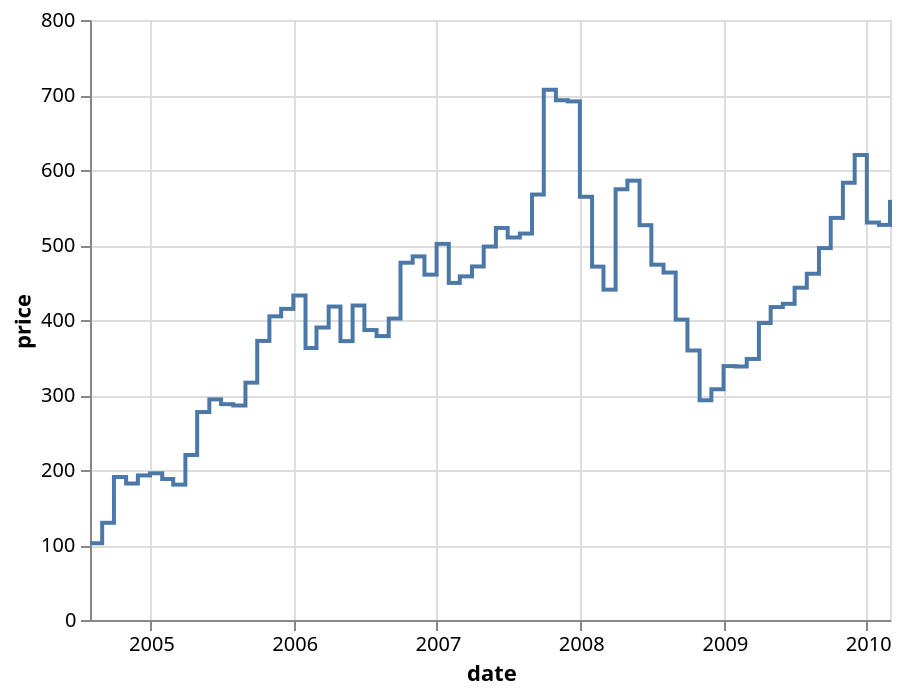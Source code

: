 {"transform": [{"filter": "(datum.symbol === 'GOOG')"}], "encoding": {"y": {"field": "price", "type": "quantitative"}, "x": {"field": "date", "type": "temporal"}}, "data": {"values": [{"date": "2000-01-01", "price": 39.81, "symbol": "MSFT"}, {"date": "2000-02-01", "price": 36.35, "symbol": "MSFT"}, {"date": "2000-03-01", "price": 43.22, "symbol": "MSFT"}, {"date": "2000-04-01", "price": 28.37, "symbol": "MSFT"}, {"date": "2000-05-01", "price": 25.45, "symbol": "MSFT"}, {"date": "2000-06-01", "price": 32.54, "symbol": "MSFT"}, {"date": "2000-07-01", "price": 28.4, "symbol": "MSFT"}, {"date": "2000-08-01", "price": 28.4, "symbol": "MSFT"}, {"date": "2000-09-01", "price": 24.53, "symbol": "MSFT"}, {"date": "2000-10-01", "price": 28.02, "symbol": "MSFT"}, {"date": "2000-11-01", "price": 23.34, "symbol": "MSFT"}, {"date": "2000-12-01", "price": 17.65, "symbol": "MSFT"}, {"date": "2001-01-01", "price": 24.84, "symbol": "MSFT"}, {"date": "2001-02-01", "price": 24.0, "symbol": "MSFT"}, {"date": "2001-03-01", "price": 22.25, "symbol": "MSFT"}, {"date": "2001-04-01", "price": 27.56, "symbol": "MSFT"}, {"date": "2001-05-01", "price": 28.14, "symbol": "MSFT"}, {"date": "2001-06-01", "price": 29.7, "symbol": "MSFT"}, {"date": "2001-07-01", "price": 26.93, "symbol": "MSFT"}, {"date": "2001-08-01", "price": 23.21, "symbol": "MSFT"}, {"date": "2001-09-01", "price": 20.82, "symbol": "MSFT"}, {"date": "2001-10-01", "price": 23.65, "symbol": "MSFT"}, {"date": "2001-11-01", "price": 26.12, "symbol": "MSFT"}, {"date": "2001-12-01", "price": 26.95, "symbol": "MSFT"}, {"date": "2002-01-01", "price": 25.92, "symbol": "MSFT"}, {"date": "2002-02-01", "price": 23.73, "symbol": "MSFT"}, {"date": "2002-03-01", "price": 24.53, "symbol": "MSFT"}, {"date": "2002-04-01", "price": 21.26, "symbol": "MSFT"}, {"date": "2002-05-01", "price": 20.71, "symbol": "MSFT"}, {"date": "2002-06-01", "price": 22.25, "symbol": "MSFT"}, {"date": "2002-07-01", "price": 19.52, "symbol": "MSFT"}, {"date": "2002-08-01", "price": 19.97, "symbol": "MSFT"}, {"date": "2002-09-01", "price": 17.79, "symbol": "MSFT"}, {"date": "2002-10-01", "price": 21.75, "symbol": "MSFT"}, {"date": "2002-11-01", "price": 23.46, "symbol": "MSFT"}, {"date": "2002-12-01", "price": 21.03, "symbol": "MSFT"}, {"date": "2003-01-01", "price": 19.31, "symbol": "MSFT"}, {"date": "2003-02-01", "price": 19.34, "symbol": "MSFT"}, {"date": "2003-03-01", "price": 19.76, "symbol": "MSFT"}, {"date": "2003-04-01", "price": 20.87, "symbol": "MSFT"}, {"date": "2003-05-01", "price": 20.09, "symbol": "MSFT"}, {"date": "2003-06-01", "price": 20.93, "symbol": "MSFT"}, {"date": "2003-07-01", "price": 21.56, "symbol": "MSFT"}, {"date": "2003-08-01", "price": 21.65, "symbol": "MSFT"}, {"date": "2003-09-01", "price": 22.69, "symbol": "MSFT"}, {"date": "2003-10-01", "price": 21.45, "symbol": "MSFT"}, {"date": "2003-11-01", "price": 21.1, "symbol": "MSFT"}, {"date": "2003-12-01", "price": 22.46, "symbol": "MSFT"}, {"date": "2004-01-01", "price": 22.69, "symbol": "MSFT"}, {"date": "2004-02-01", "price": 21.77, "symbol": "MSFT"}, {"date": "2004-03-01", "price": 20.46, "symbol": "MSFT"}, {"date": "2004-04-01", "price": 21.45, "symbol": "MSFT"}, {"date": "2004-05-01", "price": 21.53, "symbol": "MSFT"}, {"date": "2004-06-01", "price": 23.44, "symbol": "MSFT"}, {"date": "2004-07-01", "price": 23.38, "symbol": "MSFT"}, {"date": "2004-08-01", "price": 22.47, "symbol": "MSFT"}, {"date": "2004-09-01", "price": 22.76, "symbol": "MSFT"}, {"date": "2004-10-01", "price": 23.02, "symbol": "MSFT"}, {"date": "2004-11-01", "price": 24.6, "symbol": "MSFT"}, {"date": "2004-12-01", "price": 24.52, "symbol": "MSFT"}, {"date": "2005-01-01", "price": 24.11, "symbol": "MSFT"}, {"date": "2005-02-01", "price": 23.15, "symbol": "MSFT"}, {"date": "2005-03-01", "price": 22.24, "symbol": "MSFT"}, {"date": "2005-04-01", "price": 23.28, "symbol": "MSFT"}, {"date": "2005-05-01", "price": 23.82, "symbol": "MSFT"}, {"date": "2005-06-01", "price": 22.93, "symbol": "MSFT"}, {"date": "2005-07-01", "price": 23.64, "symbol": "MSFT"}, {"date": "2005-08-01", "price": 25.35, "symbol": "MSFT"}, {"date": "2005-09-01", "price": 23.83, "symbol": "MSFT"}, {"date": "2005-10-01", "price": 23.8, "symbol": "MSFT"}, {"date": "2005-11-01", "price": 25.71, "symbol": "MSFT"}, {"date": "2005-12-01", "price": 24.29, "symbol": "MSFT"}, {"date": "2006-01-01", "price": 26.14, "symbol": "MSFT"}, {"date": "2006-02-01", "price": 25.04, "symbol": "MSFT"}, {"date": "2006-03-01", "price": 25.36, "symbol": "MSFT"}, {"date": "2006-04-01", "price": 22.5, "symbol": "MSFT"}, {"date": "2006-05-01", "price": 21.19, "symbol": "MSFT"}, {"date": "2006-06-01", "price": 21.8, "symbol": "MSFT"}, {"date": "2006-07-01", "price": 22.51, "symbol": "MSFT"}, {"date": "2006-08-01", "price": 24.13, "symbol": "MSFT"}, {"date": "2006-09-01", "price": 25.68, "symbol": "MSFT"}, {"date": "2006-10-01", "price": 26.96, "symbol": "MSFT"}, {"date": "2006-11-01", "price": 27.66, "symbol": "MSFT"}, {"date": "2006-12-01", "price": 28.13, "symbol": "MSFT"}, {"date": "2007-01-01", "price": 29.07, "symbol": "MSFT"}, {"date": "2007-02-01", "price": 26.63, "symbol": "MSFT"}, {"date": "2007-03-01", "price": 26.35, "symbol": "MSFT"}, {"date": "2007-04-01", "price": 28.3, "symbol": "MSFT"}, {"date": "2007-05-01", "price": 29.11, "symbol": "MSFT"}, {"date": "2007-06-01", "price": 27.95, "symbol": "MSFT"}, {"date": "2007-07-01", "price": 27.5, "symbol": "MSFT"}, {"date": "2007-08-01", "price": 27.34, "symbol": "MSFT"}, {"date": "2007-09-01", "price": 28.04, "symbol": "MSFT"}, {"date": "2007-10-01", "price": 35.03, "symbol": "MSFT"}, {"date": "2007-11-01", "price": 32.09, "symbol": "MSFT"}, {"date": "2007-12-01", "price": 34.0, "symbol": "MSFT"}, {"date": "2008-01-01", "price": 31.13, "symbol": "MSFT"}, {"date": "2008-02-01", "price": 26.07, "symbol": "MSFT"}, {"date": "2008-03-01", "price": 27.21, "symbol": "MSFT"}, {"date": "2008-04-01", "price": 27.34, "symbol": "MSFT"}, {"date": "2008-05-01", "price": 27.25, "symbol": "MSFT"}, {"date": "2008-06-01", "price": 26.47, "symbol": "MSFT"}, {"date": "2008-07-01", "price": 24.75, "symbol": "MSFT"}, {"date": "2008-08-01", "price": 26.36, "symbol": "MSFT"}, {"date": "2008-09-01", "price": 25.78, "symbol": "MSFT"}, {"date": "2008-10-01", "price": 21.57, "symbol": "MSFT"}, {"date": "2008-11-01", "price": 19.66, "symbol": "MSFT"}, {"date": "2008-12-01", "price": 18.91, "symbol": "MSFT"}, {"date": "2009-01-01", "price": 16.63, "symbol": "MSFT"}, {"date": "2009-02-01", "price": 15.81, "symbol": "MSFT"}, {"date": "2009-03-01", "price": 17.99, "symbol": "MSFT"}, {"date": "2009-04-01", "price": 19.84, "symbol": "MSFT"}, {"date": "2009-05-01", "price": 20.59, "symbol": "MSFT"}, {"date": "2009-06-01", "price": 23.42, "symbol": "MSFT"}, {"date": "2009-07-01", "price": 23.18, "symbol": "MSFT"}, {"date": "2009-08-01", "price": 24.43, "symbol": "MSFT"}, {"date": "2009-09-01", "price": 25.49, "symbol": "MSFT"}, {"date": "2009-10-01", "price": 27.48, "symbol": "MSFT"}, {"date": "2009-11-01", "price": 29.27, "symbol": "MSFT"}, {"date": "2009-12-01", "price": 30.34, "symbol": "MSFT"}, {"date": "2010-01-01", "price": 28.05, "symbol": "MSFT"}, {"date": "2010-02-01", "price": 28.67, "symbol": "MSFT"}, {"date": "2010-03-01", "price": 28.8, "symbol": "MSFT"}, {"date": "2000-01-01", "price": 64.56, "symbol": "AMZN"}, {"date": "2000-02-01", "price": 68.87, "symbol": "AMZN"}, {"date": "2000-03-01", "price": 67.0, "symbol": "AMZN"}, {"date": "2000-04-01", "price": 55.19, "symbol": "AMZN"}, {"date": "2000-05-01", "price": 48.31, "symbol": "AMZN"}, {"date": "2000-06-01", "price": 36.31, "symbol": "AMZN"}, {"date": "2000-07-01", "price": 30.12, "symbol": "AMZN"}, {"date": "2000-08-01", "price": 41.5, "symbol": "AMZN"}, {"date": "2000-09-01", "price": 38.44, "symbol": "AMZN"}, {"date": "2000-10-01", "price": 36.62, "symbol": "AMZN"}, {"date": "2000-11-01", "price": 24.69, "symbol": "AMZN"}, {"date": "2000-12-01", "price": 15.56, "symbol": "AMZN"}, {"date": "2001-01-01", "price": 17.31, "symbol": "AMZN"}, {"date": "2001-02-01", "price": 10.19, "symbol": "AMZN"}, {"date": "2001-03-01", "price": 10.23, "symbol": "AMZN"}, {"date": "2001-04-01", "price": 15.78, "symbol": "AMZN"}, {"date": "2001-05-01", "price": 16.69, "symbol": "AMZN"}, {"date": "2001-06-01", "price": 14.15, "symbol": "AMZN"}, {"date": "2001-07-01", "price": 12.49, "symbol": "AMZN"}, {"date": "2001-08-01", "price": 8.94, "symbol": "AMZN"}, {"date": "2001-09-01", "price": 5.97, "symbol": "AMZN"}, {"date": "2001-10-01", "price": 6.98, "symbol": "AMZN"}, {"date": "2001-11-01", "price": 11.32, "symbol": "AMZN"}, {"date": "2001-12-01", "price": 10.82, "symbol": "AMZN"}, {"date": "2002-01-01", "price": 14.19, "symbol": "AMZN"}, {"date": "2002-02-01", "price": 14.1, "symbol": "AMZN"}, {"date": "2002-03-01", "price": 14.3, "symbol": "AMZN"}, {"date": "2002-04-01", "price": 16.69, "symbol": "AMZN"}, {"date": "2002-05-01", "price": 18.23, "symbol": "AMZN"}, {"date": "2002-06-01", "price": 16.25, "symbol": "AMZN"}, {"date": "2002-07-01", "price": 14.45, "symbol": "AMZN"}, {"date": "2002-08-01", "price": 14.94, "symbol": "AMZN"}, {"date": "2002-09-01", "price": 15.93, "symbol": "AMZN"}, {"date": "2002-10-01", "price": 19.36, "symbol": "AMZN"}, {"date": "2002-11-01", "price": 23.35, "symbol": "AMZN"}, {"date": "2002-12-01", "price": 18.89, "symbol": "AMZN"}, {"date": "2003-01-01", "price": 21.85, "symbol": "AMZN"}, {"date": "2003-02-01", "price": 22.01, "symbol": "AMZN"}, {"date": "2003-03-01", "price": 26.03, "symbol": "AMZN"}, {"date": "2003-04-01", "price": 28.69, "symbol": "AMZN"}, {"date": "2003-05-01", "price": 35.89, "symbol": "AMZN"}, {"date": "2003-06-01", "price": 36.32, "symbol": "AMZN"}, {"date": "2003-07-01", "price": 41.64, "symbol": "AMZN"}, {"date": "2003-08-01", "price": 46.32, "symbol": "AMZN"}, {"date": "2003-09-01", "price": 48.43, "symbol": "AMZN"}, {"date": "2003-10-01", "price": 54.43, "symbol": "AMZN"}, {"date": "2003-11-01", "price": 53.97, "symbol": "AMZN"}, {"date": "2003-12-01", "price": 52.62, "symbol": "AMZN"}, {"date": "2004-01-01", "price": 50.4, "symbol": "AMZN"}, {"date": "2004-02-01", "price": 43.01, "symbol": "AMZN"}, {"date": "2004-03-01", "price": 43.28, "symbol": "AMZN"}, {"date": "2004-04-01", "price": 43.6, "symbol": "AMZN"}, {"date": "2004-05-01", "price": 48.5, "symbol": "AMZN"}, {"date": "2004-06-01", "price": 54.4, "symbol": "AMZN"}, {"date": "2004-07-01", "price": 38.92, "symbol": "AMZN"}, {"date": "2004-08-01", "price": 38.14, "symbol": "AMZN"}, {"date": "2004-09-01", "price": 40.86, "symbol": "AMZN"}, {"date": "2004-10-01", "price": 34.13, "symbol": "AMZN"}, {"date": "2004-11-01", "price": 39.68, "symbol": "AMZN"}, {"date": "2004-12-01", "price": 44.29, "symbol": "AMZN"}, {"date": "2005-01-01", "price": 43.22, "symbol": "AMZN"}, {"date": "2005-02-01", "price": 35.18, "symbol": "AMZN"}, {"date": "2005-03-01", "price": 34.27, "symbol": "AMZN"}, {"date": "2005-04-01", "price": 32.36, "symbol": "AMZN"}, {"date": "2005-05-01", "price": 35.51, "symbol": "AMZN"}, {"date": "2005-06-01", "price": 33.09, "symbol": "AMZN"}, {"date": "2005-07-01", "price": 45.15, "symbol": "AMZN"}, {"date": "2005-08-01", "price": 42.7, "symbol": "AMZN"}, {"date": "2005-09-01", "price": 45.3, "symbol": "AMZN"}, {"date": "2005-10-01", "price": 39.86, "symbol": "AMZN"}, {"date": "2005-11-01", "price": 48.46, "symbol": "AMZN"}, {"date": "2005-12-01", "price": 47.15, "symbol": "AMZN"}, {"date": "2006-01-01", "price": 44.82, "symbol": "AMZN"}, {"date": "2006-02-01", "price": 37.44, "symbol": "AMZN"}, {"date": "2006-03-01", "price": 36.53, "symbol": "AMZN"}, {"date": "2006-04-01", "price": 35.21, "symbol": "AMZN"}, {"date": "2006-05-01", "price": 34.61, "symbol": "AMZN"}, {"date": "2006-06-01", "price": 38.68, "symbol": "AMZN"}, {"date": "2006-07-01", "price": 26.89, "symbol": "AMZN"}, {"date": "2006-08-01", "price": 30.83, "symbol": "AMZN"}, {"date": "2006-09-01", "price": 32.12, "symbol": "AMZN"}, {"date": "2006-10-01", "price": 38.09, "symbol": "AMZN"}, {"date": "2006-11-01", "price": 40.34, "symbol": "AMZN"}, {"date": "2006-12-01", "price": 39.46, "symbol": "AMZN"}, {"date": "2007-01-01", "price": 37.67, "symbol": "AMZN"}, {"date": "2007-02-01", "price": 39.14, "symbol": "AMZN"}, {"date": "2007-03-01", "price": 39.79, "symbol": "AMZN"}, {"date": "2007-04-01", "price": 61.33, "symbol": "AMZN"}, {"date": "2007-05-01", "price": 69.14, "symbol": "AMZN"}, {"date": "2007-06-01", "price": 68.41, "symbol": "AMZN"}, {"date": "2007-07-01", "price": 78.54, "symbol": "AMZN"}, {"date": "2007-08-01", "price": 79.91, "symbol": "AMZN"}, {"date": "2007-09-01", "price": 93.15, "symbol": "AMZN"}, {"date": "2007-10-01", "price": 89.15, "symbol": "AMZN"}, {"date": "2007-11-01", "price": 90.56, "symbol": "AMZN"}, {"date": "2007-12-01", "price": 92.64, "symbol": "AMZN"}, {"date": "2008-01-01", "price": 77.7, "symbol": "AMZN"}, {"date": "2008-02-01", "price": 64.47, "symbol": "AMZN"}, {"date": "2008-03-01", "price": 71.3, "symbol": "AMZN"}, {"date": "2008-04-01", "price": 78.63, "symbol": "AMZN"}, {"date": "2008-05-01", "price": 81.62, "symbol": "AMZN"}, {"date": "2008-06-01", "price": 73.33, "symbol": "AMZN"}, {"date": "2008-07-01", "price": 76.34, "symbol": "AMZN"}, {"date": "2008-08-01", "price": 80.81, "symbol": "AMZN"}, {"date": "2008-09-01", "price": 72.76, "symbol": "AMZN"}, {"date": "2008-10-01", "price": 57.24, "symbol": "AMZN"}, {"date": "2008-11-01", "price": 42.7, "symbol": "AMZN"}, {"date": "2008-12-01", "price": 51.28, "symbol": "AMZN"}, {"date": "2009-01-01", "price": 58.82, "symbol": "AMZN"}, {"date": "2009-02-01", "price": 64.79, "symbol": "AMZN"}, {"date": "2009-03-01", "price": 73.44, "symbol": "AMZN"}, {"date": "2009-04-01", "price": 80.52, "symbol": "AMZN"}, {"date": "2009-05-01", "price": 77.99, "symbol": "AMZN"}, {"date": "2009-06-01", "price": 83.66, "symbol": "AMZN"}, {"date": "2009-07-01", "price": 85.76, "symbol": "AMZN"}, {"date": "2009-08-01", "price": 81.19, "symbol": "AMZN"}, {"date": "2009-09-01", "price": 93.36, "symbol": "AMZN"}, {"date": "2009-10-01", "price": 118.81, "symbol": "AMZN"}, {"date": "2009-11-01", "price": 135.91, "symbol": "AMZN"}, {"date": "2009-12-01", "price": 134.52, "symbol": "AMZN"}, {"date": "2010-01-01", "price": 125.41, "symbol": "AMZN"}, {"date": "2010-02-01", "price": 118.4, "symbol": "AMZN"}, {"date": "2010-03-01", "price": 128.82, "symbol": "AMZN"}, {"date": "2000-01-01", "price": 100.52, "symbol": "IBM"}, {"date": "2000-02-01", "price": 92.11, "symbol": "IBM"}, {"date": "2000-03-01", "price": 106.11, "symbol": "IBM"}, {"date": "2000-04-01", "price": 99.95, "symbol": "IBM"}, {"date": "2000-05-01", "price": 96.31, "symbol": "IBM"}, {"date": "2000-06-01", "price": 98.33, "symbol": "IBM"}, {"date": "2000-07-01", "price": 100.74, "symbol": "IBM"}, {"date": "2000-08-01", "price": 118.62, "symbol": "IBM"}, {"date": "2000-09-01", "price": 101.19, "symbol": "IBM"}, {"date": "2000-10-01", "price": 88.5, "symbol": "IBM"}, {"date": "2000-11-01", "price": 84.12, "symbol": "IBM"}, {"date": "2000-12-01", "price": 76.47, "symbol": "IBM"}, {"date": "2001-01-01", "price": 100.76, "symbol": "IBM"}, {"date": "2001-02-01", "price": 89.98, "symbol": "IBM"}, {"date": "2001-03-01", "price": 86.63, "symbol": "IBM"}, {"date": "2001-04-01", "price": 103.7, "symbol": "IBM"}, {"date": "2001-05-01", "price": 100.82, "symbol": "IBM"}, {"date": "2001-06-01", "price": 102.35, "symbol": "IBM"}, {"date": "2001-07-01", "price": 94.87, "symbol": "IBM"}, {"date": "2001-08-01", "price": 90.25, "symbol": "IBM"}, {"date": "2001-09-01", "price": 82.82, "symbol": "IBM"}, {"date": "2001-10-01", "price": 97.58, "symbol": "IBM"}, {"date": "2001-11-01", "price": 104.5, "symbol": "IBM"}, {"date": "2001-12-01", "price": 109.36, "symbol": "IBM"}, {"date": "2002-01-01", "price": 97.54, "symbol": "IBM"}, {"date": "2002-02-01", "price": 88.82, "symbol": "IBM"}, {"date": "2002-03-01", "price": 94.15, "symbol": "IBM"}, {"date": "2002-04-01", "price": 75.82, "symbol": "IBM"}, {"date": "2002-05-01", "price": 72.97, "symbol": "IBM"}, {"date": "2002-06-01", "price": 65.31, "symbol": "IBM"}, {"date": "2002-07-01", "price": 63.86, "symbol": "IBM"}, {"date": "2002-08-01", "price": 68.52, "symbol": "IBM"}, {"date": "2002-09-01", "price": 53.01, "symbol": "IBM"}, {"date": "2002-10-01", "price": 71.76, "symbol": "IBM"}, {"date": "2002-11-01", "price": 79.16, "symbol": "IBM"}, {"date": "2002-12-01", "price": 70.58, "symbol": "IBM"}, {"date": "2003-01-01", "price": 71.22, "symbol": "IBM"}, {"date": "2003-02-01", "price": 71.13, "symbol": "IBM"}, {"date": "2003-03-01", "price": 71.57, "symbol": "IBM"}, {"date": "2003-04-01", "price": 77.47, "symbol": "IBM"}, {"date": "2003-05-01", "price": 80.48, "symbol": "IBM"}, {"date": "2003-06-01", "price": 75.42, "symbol": "IBM"}, {"date": "2003-07-01", "price": 74.28, "symbol": "IBM"}, {"date": "2003-08-01", "price": 75.12, "symbol": "IBM"}, {"date": "2003-09-01", "price": 80.91, "symbol": "IBM"}, {"date": "2003-10-01", "price": 81.96, "symbol": "IBM"}, {"date": "2003-11-01", "price": 83.08, "symbol": "IBM"}, {"date": "2003-12-01", "price": 85.05, "symbol": "IBM"}, {"date": "2004-01-01", "price": 91.06, "symbol": "IBM"}, {"date": "2004-02-01", "price": 88.7, "symbol": "IBM"}, {"date": "2004-03-01", "price": 84.41, "symbol": "IBM"}, {"date": "2004-04-01", "price": 81.04, "symbol": "IBM"}, {"date": "2004-05-01", "price": 81.59, "symbol": "IBM"}, {"date": "2004-06-01", "price": 81.19, "symbol": "IBM"}, {"date": "2004-07-01", "price": 80.19, "symbol": "IBM"}, {"date": "2004-08-01", "price": 78.17, "symbol": "IBM"}, {"date": "2004-09-01", "price": 79.13, "symbol": "IBM"}, {"date": "2004-10-01", "price": 82.84, "symbol": "IBM"}, {"date": "2004-11-01", "price": 87.15, "symbol": "IBM"}, {"date": "2004-12-01", "price": 91.16, "symbol": "IBM"}, {"date": "2005-01-01", "price": 86.39, "symbol": "IBM"}, {"date": "2005-02-01", "price": 85.78, "symbol": "IBM"}, {"date": "2005-03-01", "price": 84.66, "symbol": "IBM"}, {"date": "2005-04-01", "price": 70.77, "symbol": "IBM"}, {"date": "2005-05-01", "price": 70.18, "symbol": "IBM"}, {"date": "2005-06-01", "price": 68.93, "symbol": "IBM"}, {"date": "2005-07-01", "price": 77.53, "symbol": "IBM"}, {"date": "2005-08-01", "price": 75.07, "symbol": "IBM"}, {"date": "2005-09-01", "price": 74.7, "symbol": "IBM"}, {"date": "2005-10-01", "price": 76.25, "symbol": "IBM"}, {"date": "2005-11-01", "price": 82.98, "symbol": "IBM"}, {"date": "2005-12-01", "price": 76.73, "symbol": "IBM"}, {"date": "2006-01-01", "price": 75.89, "symbol": "IBM"}, {"date": "2006-02-01", "price": 75.09, "symbol": "IBM"}, {"date": "2006-03-01", "price": 77.17, "symbol": "IBM"}, {"date": "2006-04-01", "price": 77.05, "symbol": "IBM"}, {"date": "2006-05-01", "price": 75.04, "symbol": "IBM"}, {"date": "2006-06-01", "price": 72.15, "symbol": "IBM"}, {"date": "2006-07-01", "price": 72.7, "symbol": "IBM"}, {"date": "2006-08-01", "price": 76.35, "symbol": "IBM"}, {"date": "2006-09-01", "price": 77.26, "symbol": "IBM"}, {"date": "2006-10-01", "price": 87.06, "symbol": "IBM"}, {"date": "2006-11-01", "price": 86.95, "symbol": "IBM"}, {"date": "2006-12-01", "price": 91.9, "symbol": "IBM"}, {"date": "2007-01-01", "price": 93.79, "symbol": "IBM"}, {"date": "2007-02-01", "price": 88.18, "symbol": "IBM"}, {"date": "2007-03-01", "price": 89.44, "symbol": "IBM"}, {"date": "2007-04-01", "price": 96.98, "symbol": "IBM"}, {"date": "2007-05-01", "price": 101.54, "symbol": "IBM"}, {"date": "2007-06-01", "price": 100.25, "symbol": "IBM"}, {"date": "2007-07-01", "price": 105.4, "symbol": "IBM"}, {"date": "2007-08-01", "price": 111.54, "symbol": "IBM"}, {"date": "2007-09-01", "price": 112.6, "symbol": "IBM"}, {"date": "2007-10-01", "price": 111.0, "symbol": "IBM"}, {"date": "2007-11-01", "price": 100.9, "symbol": "IBM"}, {"date": "2007-12-01", "price": 103.7, "symbol": "IBM"}, {"date": "2008-01-01", "price": 102.75, "symbol": "IBM"}, {"date": "2008-02-01", "price": 109.64, "symbol": "IBM"}, {"date": "2008-03-01", "price": 110.87, "symbol": "IBM"}, {"date": "2008-04-01", "price": 116.23, "symbol": "IBM"}, {"date": "2008-05-01", "price": 125.14, "symbol": "IBM"}, {"date": "2008-06-01", "price": 114.6, "symbol": "IBM"}, {"date": "2008-07-01", "price": 123.74, "symbol": "IBM"}, {"date": "2008-08-01", "price": 118.16, "symbol": "IBM"}, {"date": "2008-09-01", "price": 113.53, "symbol": "IBM"}, {"date": "2008-10-01", "price": 90.24, "symbol": "IBM"}, {"date": "2008-11-01", "price": 79.65, "symbol": "IBM"}, {"date": "2008-12-01", "price": 82.15, "symbol": "IBM"}, {"date": "2009-01-01", "price": 89.46, "symbol": "IBM"}, {"date": "2009-02-01", "price": 90.32, "symbol": "IBM"}, {"date": "2009-03-01", "price": 95.09, "symbol": "IBM"}, {"date": "2009-04-01", "price": 101.29, "symbol": "IBM"}, {"date": "2009-05-01", "price": 104.85, "symbol": "IBM"}, {"date": "2009-06-01", "price": 103.01, "symbol": "IBM"}, {"date": "2009-07-01", "price": 116.34, "symbol": "IBM"}, {"date": "2009-08-01", "price": 117.0, "symbol": "IBM"}, {"date": "2009-09-01", "price": 118.55, "symbol": "IBM"}, {"date": "2009-10-01", "price": 119.54, "symbol": "IBM"}, {"date": "2009-11-01", "price": 125.79, "symbol": "IBM"}, {"date": "2009-12-01", "price": 130.32, "symbol": "IBM"}, {"date": "2010-01-01", "price": 121.85, "symbol": "IBM"}, {"date": "2010-02-01", "price": 127.16, "symbol": "IBM"}, {"date": "2010-03-01", "price": 125.55, "symbol": "IBM"}, {"date": "2004-08-01", "price": 102.37, "symbol": "GOOG"}, {"date": "2004-09-01", "price": 129.6, "symbol": "GOOG"}, {"date": "2004-10-01", "price": 190.64, "symbol": "GOOG"}, {"date": "2004-11-01", "price": 181.98, "symbol": "GOOG"}, {"date": "2004-12-01", "price": 192.79, "symbol": "GOOG"}, {"date": "2005-01-01", "price": 195.62, "symbol": "GOOG"}, {"date": "2005-02-01", "price": 187.99, "symbol": "GOOG"}, {"date": "2005-03-01", "price": 180.51, "symbol": "GOOG"}, {"date": "2005-04-01", "price": 220.0, "symbol": "GOOG"}, {"date": "2005-05-01", "price": 277.27, "symbol": "GOOG"}, {"date": "2005-06-01", "price": 294.15, "symbol": "GOOG"}, {"date": "2005-07-01", "price": 287.76, "symbol": "GOOG"}, {"date": "2005-08-01", "price": 286.0, "symbol": "GOOG"}, {"date": "2005-09-01", "price": 316.46, "symbol": "GOOG"}, {"date": "2005-10-01", "price": 372.14, "symbol": "GOOG"}, {"date": "2005-11-01", "price": 404.91, "symbol": "GOOG"}, {"date": "2005-12-01", "price": 414.86, "symbol": "GOOG"}, {"date": "2006-01-01", "price": 432.66, "symbol": "GOOG"}, {"date": "2006-02-01", "price": 362.62, "symbol": "GOOG"}, {"date": "2006-03-01", "price": 390.0, "symbol": "GOOG"}, {"date": "2006-04-01", "price": 417.94, "symbol": "GOOG"}, {"date": "2006-05-01", "price": 371.82, "symbol": "GOOG"}, {"date": "2006-06-01", "price": 419.33, "symbol": "GOOG"}, {"date": "2006-07-01", "price": 386.6, "symbol": "GOOG"}, {"date": "2006-08-01", "price": 378.53, "symbol": "GOOG"}, {"date": "2006-09-01", "price": 401.9, "symbol": "GOOG"}, {"date": "2006-10-01", "price": 476.39, "symbol": "GOOG"}, {"date": "2006-11-01", "price": 484.81, "symbol": "GOOG"}, {"date": "2006-12-01", "price": 460.48, "symbol": "GOOG"}, {"date": "2007-01-01", "price": 501.5, "symbol": "GOOG"}, {"date": "2007-02-01", "price": 449.45, "symbol": "GOOG"}, {"date": "2007-03-01", "price": 458.16, "symbol": "GOOG"}, {"date": "2007-04-01", "price": 471.38, "symbol": "GOOG"}, {"date": "2007-05-01", "price": 497.91, "symbol": "GOOG"}, {"date": "2007-06-01", "price": 522.7, "symbol": "GOOG"}, {"date": "2007-07-01", "price": 510.0, "symbol": "GOOG"}, {"date": "2007-08-01", "price": 515.25, "symbol": "GOOG"}, {"date": "2007-09-01", "price": 567.27, "symbol": "GOOG"}, {"date": "2007-10-01", "price": 707.0, "symbol": "GOOG"}, {"date": "2007-11-01", "price": 693.0, "symbol": "GOOG"}, {"date": "2007-12-01", "price": 691.48, "symbol": "GOOG"}, {"date": "2008-01-01", "price": 564.3, "symbol": "GOOG"}, {"date": "2008-02-01", "price": 471.18, "symbol": "GOOG"}, {"date": "2008-03-01", "price": 440.47, "symbol": "GOOG"}, {"date": "2008-04-01", "price": 574.29, "symbol": "GOOG"}, {"date": "2008-05-01", "price": 585.8, "symbol": "GOOG"}, {"date": "2008-06-01", "price": 526.42, "symbol": "GOOG"}, {"date": "2008-07-01", "price": 473.75, "symbol": "GOOG"}, {"date": "2008-08-01", "price": 463.29, "symbol": "GOOG"}, {"date": "2008-09-01", "price": 400.52, "symbol": "GOOG"}, {"date": "2008-10-01", "price": 359.36, "symbol": "GOOG"}, {"date": "2008-11-01", "price": 292.96, "symbol": "GOOG"}, {"date": "2008-12-01", "price": 307.65, "symbol": "GOOG"}, {"date": "2009-01-01", "price": 338.53, "symbol": "GOOG"}, {"date": "2009-02-01", "price": 337.99, "symbol": "GOOG"}, {"date": "2009-03-01", "price": 348.06, "symbol": "GOOG"}, {"date": "2009-04-01", "price": 395.97, "symbol": "GOOG"}, {"date": "2009-05-01", "price": 417.23, "symbol": "GOOG"}, {"date": "2009-06-01", "price": 421.59, "symbol": "GOOG"}, {"date": "2009-07-01", "price": 443.05, "symbol": "GOOG"}, {"date": "2009-08-01", "price": 461.67, "symbol": "GOOG"}, {"date": "2009-09-01", "price": 495.85, "symbol": "GOOG"}, {"date": "2009-10-01", "price": 536.12, "symbol": "GOOG"}, {"date": "2009-11-01", "price": 583.0, "symbol": "GOOG"}, {"date": "2009-12-01", "price": 619.98, "symbol": "GOOG"}, {"date": "2010-01-01", "price": 529.94, "symbol": "GOOG"}, {"date": "2010-02-01", "price": 526.8, "symbol": "GOOG"}, {"date": "2010-03-01", "price": 560.19, "symbol": "GOOG"}, {"date": "2000-01-01", "price": 25.94, "symbol": "AAPL"}, {"date": "2000-02-01", "price": 28.66, "symbol": "AAPL"}, {"date": "2000-03-01", "price": 33.95, "symbol": "AAPL"}, {"date": "2000-04-01", "price": 31.01, "symbol": "AAPL"}, {"date": "2000-05-01", "price": 21.0, "symbol": "AAPL"}, {"date": "2000-06-01", "price": 26.19, "symbol": "AAPL"}, {"date": "2000-07-01", "price": 25.41, "symbol": "AAPL"}, {"date": "2000-08-01", "price": 30.47, "symbol": "AAPL"}, {"date": "2000-09-01", "price": 12.88, "symbol": "AAPL"}, {"date": "2000-10-01", "price": 9.78, "symbol": "AAPL"}, {"date": "2000-11-01", "price": 8.25, "symbol": "AAPL"}, {"date": "2000-12-01", "price": 7.44, "symbol": "AAPL"}, {"date": "2001-01-01", "price": 10.81, "symbol": "AAPL"}, {"date": "2001-02-01", "price": 9.12, "symbol": "AAPL"}, {"date": "2001-03-01", "price": 11.03, "symbol": "AAPL"}, {"date": "2001-04-01", "price": 12.74, "symbol": "AAPL"}, {"date": "2001-05-01", "price": 9.98, "symbol": "AAPL"}, {"date": "2001-06-01", "price": 11.62, "symbol": "AAPL"}, {"date": "2001-07-01", "price": 9.4, "symbol": "AAPL"}, {"date": "2001-08-01", "price": 9.27, "symbol": "AAPL"}, {"date": "2001-09-01", "price": 7.76, "symbol": "AAPL"}, {"date": "2001-10-01", "price": 8.78, "symbol": "AAPL"}, {"date": "2001-11-01", "price": 10.65, "symbol": "AAPL"}, {"date": "2001-12-01", "price": 10.95, "symbol": "AAPL"}, {"date": "2002-01-01", "price": 12.36, "symbol": "AAPL"}, {"date": "2002-02-01", "price": 10.85, "symbol": "AAPL"}, {"date": "2002-03-01", "price": 11.84, "symbol": "AAPL"}, {"date": "2002-04-01", "price": 12.14, "symbol": "AAPL"}, {"date": "2002-05-01", "price": 11.65, "symbol": "AAPL"}, {"date": "2002-06-01", "price": 8.86, "symbol": "AAPL"}, {"date": "2002-07-01", "price": 7.63, "symbol": "AAPL"}, {"date": "2002-08-01", "price": 7.38, "symbol": "AAPL"}, {"date": "2002-09-01", "price": 7.25, "symbol": "AAPL"}, {"date": "2002-10-01", "price": 8.03, "symbol": "AAPL"}, {"date": "2002-11-01", "price": 7.75, "symbol": "AAPL"}, {"date": "2002-12-01", "price": 7.16, "symbol": "AAPL"}, {"date": "2003-01-01", "price": 7.18, "symbol": "AAPL"}, {"date": "2003-02-01", "price": 7.51, "symbol": "AAPL"}, {"date": "2003-03-01", "price": 7.07, "symbol": "AAPL"}, {"date": "2003-04-01", "price": 7.11, "symbol": "AAPL"}, {"date": "2003-05-01", "price": 8.98, "symbol": "AAPL"}, {"date": "2003-06-01", "price": 9.53, "symbol": "AAPL"}, {"date": "2003-07-01", "price": 10.54, "symbol": "AAPL"}, {"date": "2003-08-01", "price": 11.31, "symbol": "AAPL"}, {"date": "2003-09-01", "price": 10.36, "symbol": "AAPL"}, {"date": "2003-10-01", "price": 11.44, "symbol": "AAPL"}, {"date": "2003-11-01", "price": 10.45, "symbol": "AAPL"}, {"date": "2003-12-01", "price": 10.69, "symbol": "AAPL"}, {"date": "2004-01-01", "price": 11.28, "symbol": "AAPL"}, {"date": "2004-02-01", "price": 11.96, "symbol": "AAPL"}, {"date": "2004-03-01", "price": 13.52, "symbol": "AAPL"}, {"date": "2004-04-01", "price": 12.89, "symbol": "AAPL"}, {"date": "2004-05-01", "price": 14.03, "symbol": "AAPL"}, {"date": "2004-06-01", "price": 16.27, "symbol": "AAPL"}, {"date": "2004-07-01", "price": 16.17, "symbol": "AAPL"}, {"date": "2004-08-01", "price": 17.25, "symbol": "AAPL"}, {"date": "2004-09-01", "price": 19.38, "symbol": "AAPL"}, {"date": "2004-10-01", "price": 26.2, "symbol": "AAPL"}, {"date": "2004-11-01", "price": 33.53, "symbol": "AAPL"}, {"date": "2004-12-01", "price": 32.2, "symbol": "AAPL"}, {"date": "2005-01-01", "price": 38.45, "symbol": "AAPL"}, {"date": "2005-02-01", "price": 44.86, "symbol": "AAPL"}, {"date": "2005-03-01", "price": 41.67, "symbol": "AAPL"}, {"date": "2005-04-01", "price": 36.06, "symbol": "AAPL"}, {"date": "2005-05-01", "price": 39.76, "symbol": "AAPL"}, {"date": "2005-06-01", "price": 36.81, "symbol": "AAPL"}, {"date": "2005-07-01", "price": 42.65, "symbol": "AAPL"}, {"date": "2005-08-01", "price": 46.89, "symbol": "AAPL"}, {"date": "2005-09-01", "price": 53.61, "symbol": "AAPL"}, {"date": "2005-10-01", "price": 57.59, "symbol": "AAPL"}, {"date": "2005-11-01", "price": 67.82, "symbol": "AAPL"}, {"date": "2005-12-01", "price": 71.89, "symbol": "AAPL"}, {"date": "2006-01-01", "price": 75.51, "symbol": "AAPL"}, {"date": "2006-02-01", "price": 68.49, "symbol": "AAPL"}, {"date": "2006-03-01", "price": 62.72, "symbol": "AAPL"}, {"date": "2006-04-01", "price": 70.39, "symbol": "AAPL"}, {"date": "2006-05-01", "price": 59.77, "symbol": "AAPL"}, {"date": "2006-06-01", "price": 57.27, "symbol": "AAPL"}, {"date": "2006-07-01", "price": 67.96, "symbol": "AAPL"}, {"date": "2006-08-01", "price": 67.85, "symbol": "AAPL"}, {"date": "2006-09-01", "price": 76.98, "symbol": "AAPL"}, {"date": "2006-10-01", "price": 81.08, "symbol": "AAPL"}, {"date": "2006-11-01", "price": 91.66, "symbol": "AAPL"}, {"date": "2006-12-01", "price": 84.84, "symbol": "AAPL"}, {"date": "2007-01-01", "price": 85.73, "symbol": "AAPL"}, {"date": "2007-02-01", "price": 84.61, "symbol": "AAPL"}, {"date": "2007-03-01", "price": 92.91, "symbol": "AAPL"}, {"date": "2007-04-01", "price": 99.8, "symbol": "AAPL"}, {"date": "2007-05-01", "price": 121.19, "symbol": "AAPL"}, {"date": "2007-06-01", "price": 122.04, "symbol": "AAPL"}, {"date": "2007-07-01", "price": 131.76, "symbol": "AAPL"}, {"date": "2007-08-01", "price": 138.48, "symbol": "AAPL"}, {"date": "2007-09-01", "price": 153.47, "symbol": "AAPL"}, {"date": "2007-10-01", "price": 189.95, "symbol": "AAPL"}, {"date": "2007-11-01", "price": 182.22, "symbol": "AAPL"}, {"date": "2007-12-01", "price": 198.08, "symbol": "AAPL"}, {"date": "2008-01-01", "price": 135.36, "symbol": "AAPL"}, {"date": "2008-02-01", "price": 125.02, "symbol": "AAPL"}, {"date": "2008-03-01", "price": 143.5, "symbol": "AAPL"}, {"date": "2008-04-01", "price": 173.95, "symbol": "AAPL"}, {"date": "2008-05-01", "price": 188.75, "symbol": "AAPL"}, {"date": "2008-06-01", "price": 167.44, "symbol": "AAPL"}, {"date": "2008-07-01", "price": 158.95, "symbol": "AAPL"}, {"date": "2008-08-01", "price": 169.53, "symbol": "AAPL"}, {"date": "2008-09-01", "price": 113.66, "symbol": "AAPL"}, {"date": "2008-10-01", "price": 107.59, "symbol": "AAPL"}, {"date": "2008-11-01", "price": 92.67, "symbol": "AAPL"}, {"date": "2008-12-01", "price": 85.35, "symbol": "AAPL"}, {"date": "2009-01-01", "price": 90.13, "symbol": "AAPL"}, {"date": "2009-02-01", "price": 89.31, "symbol": "AAPL"}, {"date": "2009-03-01", "price": 105.12, "symbol": "AAPL"}, {"date": "2009-04-01", "price": 125.83, "symbol": "AAPL"}, {"date": "2009-05-01", "price": 135.81, "symbol": "AAPL"}, {"date": "2009-06-01", "price": 142.43, "symbol": "AAPL"}, {"date": "2009-07-01", "price": 163.39, "symbol": "AAPL"}, {"date": "2009-08-01", "price": 168.21, "symbol": "AAPL"}, {"date": "2009-09-01", "price": 185.35, "symbol": "AAPL"}, {"date": "2009-10-01", "price": 188.5, "symbol": "AAPL"}, {"date": "2009-11-01", "price": 199.91, "symbol": "AAPL"}, {"date": "2009-12-01", "price": 210.73, "symbol": "AAPL"}, {"date": "2010-01-01", "price": 192.06, "symbol": "AAPL"}, {"date": "2010-02-01", "price": 204.62, "symbol": "AAPL"}, {"date": "2010-03-01", "price": 223.02, "symbol": "AAPL"}]}, "$schema": "https://vega.github.io/schema/vega-lite/v2.4.1.json", "config": {"view": {"height": 300, "width": 400}}, "mark": {"interpolate": "step-after", "type": "line"}}